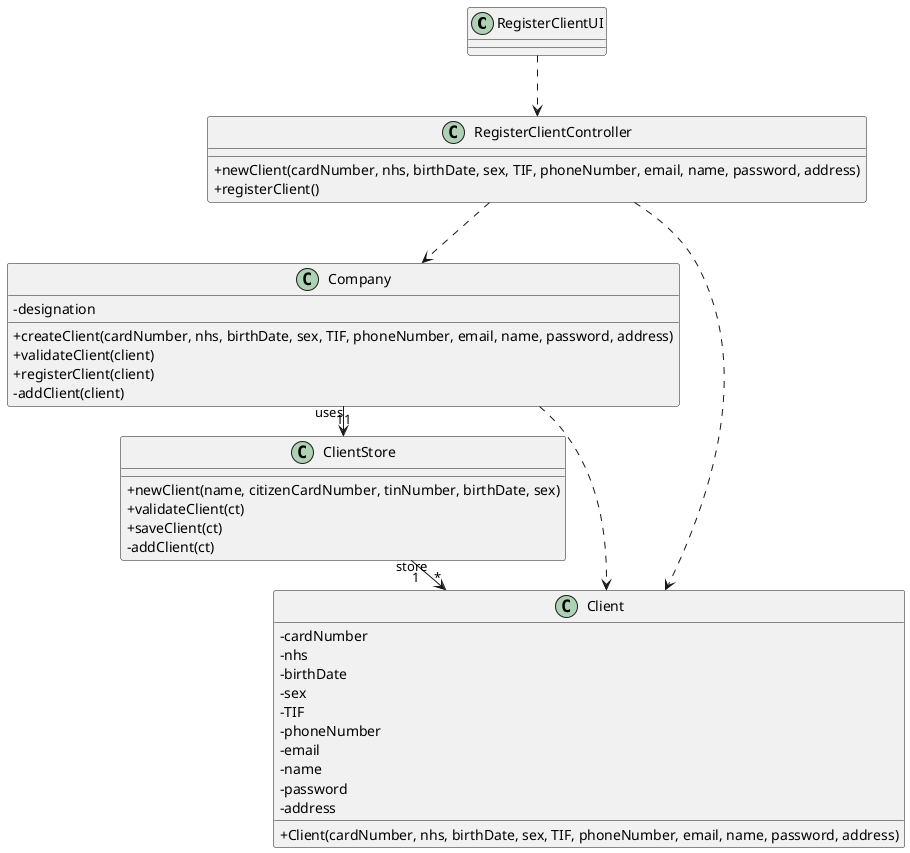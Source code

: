@startuml
'https://plantuml.com/class-diagram
skinparam classAttributeIconSize 0

class RegisterClientUI
{
}

class RegisterClientController
{
    +newClient(cardNumber, nhs, birthDate, sex, TIF, phoneNumber, email, name, password, address)
    +registerClient()
}

class Company
{
-designation

+createClient(cardNumber, nhs, birthDate, sex, TIF, phoneNumber, email, name, password, address)
+validateClient(client)
+registerClient(client)
-addClient(client)
}

class Client
{
-cardNumber
-nhs
-birthDate
-sex
-TIF
-phoneNumber
-email
-name
-password
-address

+Client(cardNumber, nhs, birthDate, sex, TIF, phoneNumber, email, name, password, address)
}

class ClientStore{
+newClient(name, citizenCardNumber, tinNumber, birthDate, sex)
+validateClient(ct)
+saveClient(ct)
-addClient(ct)
}

RegisterClientUI ..> RegisterClientController
RegisterClientController ..> Company
Company"1" -> "1"ClientStore : uses
ClientStore"1" ->"*" Client : store
Company ..> Client
RegisterClientController ..> Client
@enduml
